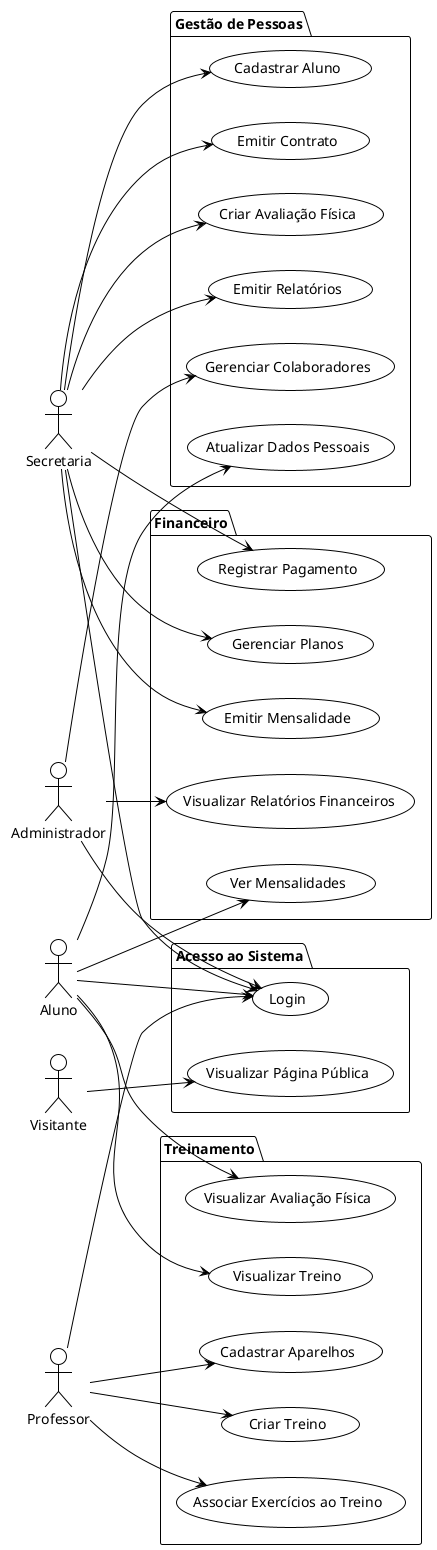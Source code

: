 @startuml

!theme plain

left to right direction
actor Administrador
actor Secretaria
actor Professor
actor Aluno
actor Visitante

package "Gestão de Pessoas" {
  Administrador --> (Gerenciar Colaboradores)
  Secretaria --> (Cadastrar Aluno)
  Secretaria --> (Emitir Contrato)
  Secretaria --> (Criar Avaliação Física)
  Secretaria --> (Emitir Relatórios)
  Aluno --> (Atualizar Dados Pessoais)
}

package "Treinamento" {
  Professor --> (Criar Treino)
  Professor --> (Associar Exercícios ao Treino)
  Professor --> (Cadastrar Aparelhos)
  Aluno --> (Visualizar Treino)
  Aluno --> (Visualizar Avaliação Física)
}

package "Financeiro" {
  Secretaria --> (Gerenciar Planos)
  Secretaria --> (Emitir Mensalidade)
  Secretaria --> (Registrar Pagamento)
  Administrador --> (Visualizar Relatórios Financeiros)
  Aluno --> (Ver Mensalidades)
}

package "Acesso ao Sistema" {
  Visitante --> (Visualizar Página Pública)
  Aluno --> (Login)
  Professor --> (Login)
  Secretaria --> (Login)
  Administrador --> (Login)
}
@enduml